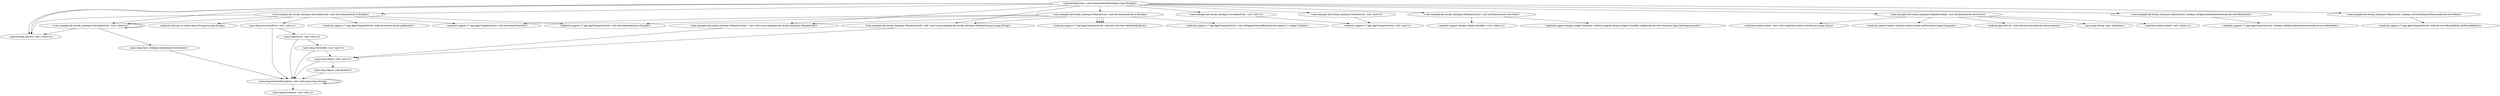 digraph "call-graph" {
    "<dummyMainClass: void dummyMainMethod(java.lang.String[])>"
    "<android.app.Activity: void <clinit>()>"
    "<dummyMainClass: void dummyMainMethod(java.lang.String[])>"->"<android.app.Activity: void <clinit>()>";
    "<dummyMainClass: void dummyMainMethod(java.lang.String[])>"->"<android.app.Activity: void <clinit>()>";
    "<com.example.lab.testak_textinput.SecondActivity: void <clinit>()>"
    "<dummyMainClass: void dummyMainMethod(java.lang.String[])>"->"<com.example.lab.testak_textinput.SecondActivity: void <clinit>()>";
    "<com.example.lab.testak_textinput.SecondActivity: void <clinit>()>"->"<com.example.lab.testak_textinput.SecondActivity: void <clinit>()>";
    "<com.example.lab.testak_textinput.SecondActivity: void <clinit>()>"->"<android.app.Activity: void <clinit>()>";
    "<java.lang.Class: boolean desiredAssertionStatus()>"
    "<com.example.lab.testak_textinput.SecondActivity: void <clinit>()>"->"<java.lang.Class: boolean desiredAssertionStatus()>";
    "<java.lang.RuntimeException: void <init>(java.lang.String)>"
    "<java.lang.Class: boolean desiredAssertionStatus()>"->"<java.lang.RuntimeException: void <init>(java.lang.String)>";
    "<java.lang.RuntimeException: void <init>(java.lang.String)>"->"<java.lang.RuntimeException: void <init>(java.lang.String)>";
    "<java.lang.Exception: void <init>()>"
    "<java.lang.RuntimeException: void <init>(java.lang.String)>"->"<java.lang.Exception: void <init>()>";
    "<com.example.lab.testak_textinput.SecondActivity: void <init>()>"
    "<dummyMainClass: void dummyMainMethod(java.lang.String[])>"->"<com.example.lab.testak_textinput.SecondActivity: void <init>()>";
    "<com.example.lab.testak_textinput.SecondActivity: void onCreate(android.os.Bundle)>"
    "<dummyMainClass: void dummyMainMethod(java.lang.String[])>"->"<com.example.lab.testak_textinput.SecondActivity: void onCreate(android.os.Bundle)>";
    "<com.example.lab.testak_textinput.SecondActivity: void onCreate(android.os.Bundle)>"->"<com.example.lab.testak_textinput.SecondActivity: void <clinit>()>";
    "<android.util.Log: int e(java.lang.String,java.lang.String)>"
    "<com.example.lab.testak_textinput.SecondActivity: void onCreate(android.os.Bundle)>"->"<android.util.Log: int e(java.lang.String,java.lang.String)>";
    "<com.example.lab.testak_textinput.SecondActivity: void onCreate(android.os.Bundle)>"->"<android.app.Activity: void <clinit>()>";
    "<java.lang.AssertionError: void <init>()>"
    "<com.example.lab.testak_textinput.SecondActivity: void onCreate(android.os.Bundle)>"->"<java.lang.AssertionError: void <init>()>";
    "<java.lang.AssertionError: void <init>()>"->"<java.lang.RuntimeException: void <init>(java.lang.String)>";
    "<java.lang.Error: void <init>()>"
    "<java.lang.AssertionError: void <init>()>"->"<java.lang.Error: void <init>()>";
    "<java.lang.Error: void <init>()>"->"<java.lang.RuntimeException: void <init>(java.lang.String)>";
    "<java.lang.Throwable: void <init>()>"
    "<java.lang.Error: void <init>()>"->"<java.lang.Throwable: void <init>()>";
    "<java.lang.Throwable: void <init>()>"->"<java.lang.RuntimeException: void <init>(java.lang.String)>";
    "<java.lang.Object: void <init>()>"
    "<java.lang.Throwable: void <init>()>"->"<java.lang.Object: void <init>()>";
    "<java.lang.Object: void finalize()>"
    "<java.lang.Object: void <init>()>"->"<java.lang.Object: void finalize()>";
    "<java.lang.Object: void finalize()>"->"<java.lang.RuntimeException: void <init>(java.lang.String)>";
    "<java.lang.Object: void <init>()>"->"<java.lang.RuntimeException: void <init>(java.lang.String)>";
    "<android.support.v7.app.AppCompatActivity: void onCreate(android.os.Bundle)>"
    "<com.example.lab.testak_textinput.SecondActivity: void onCreate(android.os.Bundle)>"->"<android.support.v7.app.AppCompatActivity: void onCreate(android.os.Bundle)>";
    "<android.support.v7.app.AppCompatActivity: void setContentView(int)>"
    "<com.example.lab.testak_textinput.SecondActivity: void onCreate(android.os.Bundle)>"->"<android.support.v7.app.AppCompatActivity: void setContentView(int)>";
    "<android.support.v7.app.AppCompatActivity: android.content.Intent getIntent()>"
    "<com.example.lab.testak_textinput.SecondActivity: void onCreate(android.os.Bundle)>"->"<android.support.v7.app.AppCompatActivity: android.content.Intent getIntent()>";
    "<android.support.v7.app.AppCompatActivity: void <init>()>"
    "<com.example.lab.testak_textinput.SecondActivity: void <init>()>"->"<android.support.v7.app.AppCompatActivity: void <init>()>";
    "<com.example.lab.testak_textinput.MainActivity$1: void <init>(com.example.lab.testak_textinput.MainActivity)>"
    "<dummyMainClass: void dummyMainMethod(java.lang.String[])>"->"<com.example.lab.testak_textinput.MainActivity$1: void <init>(com.example.lab.testak_textinput.MainActivity)>";
    "<com.example.lab.testak_textinput.MainActivity$1: void onClick(android.view.View)>"
    "<dummyMainClass: void dummyMainMethod(java.lang.String[])>"->"<com.example.lab.testak_textinput.MainActivity$1: void onClick(android.view.View)>";
    "<android.support.design.widget.Snackbar: void <clinit>()>"
    "<com.example.lab.testak_textinput.MainActivity$1: void onClick(android.view.View)>"->"<android.support.design.widget.Snackbar: void <clinit>()>";
    "<android.support.design.widget.Snackbar: android.support.design.widget.Snackbar make(android.view.View,java.lang.CharSequence,int)>"
    "<com.example.lab.testak_textinput.MainActivity$1: void onClick(android.view.View)>"->"<android.support.design.widget.Snackbar: android.support.design.widget.Snackbar make(android.view.View,java.lang.CharSequence,int)>";
    "<com.example.lab.testak_textinput.MainActivity$1: void <init>(com.example.lab.testak_textinput.MainActivity)>"->"<java.lang.Object: void <init>()>";
    "<com.example.lab.testak_textinput.MainActivity$2: void <init>(com.example.lab.testak_textinput.MainActivity,java.lang.String)>"
    "<dummyMainClass: void dummyMainMethod(java.lang.String[])>"->"<com.example.lab.testak_textinput.MainActivity$2: void <init>(com.example.lab.testak_textinput.MainActivity,java.lang.String)>";
    "<com.example.lab.testak_textinput.MainActivity$2: void onClick(android.view.View)>"
    "<dummyMainClass: void dummyMainMethod(java.lang.String[])>"->"<com.example.lab.testak_textinput.MainActivity$2: void onClick(android.view.View)>";
    "<android.content.Intent: void <clinit>()>"
    "<com.example.lab.testak_textinput.MainActivity$2: void onClick(android.view.View)>"->"<android.content.Intent: void <clinit>()>";
    "<android.content.Intent: void <init>(android.content.Context,java.lang.Class)>"
    "<com.example.lab.testak_textinput.MainActivity$2: void onClick(android.view.View)>"->"<android.content.Intent: void <init>(android.content.Context,java.lang.Class)>";
    "<android.content.Intent: android.content.Intent putExtra(java.lang.String,int)>"
    "<com.example.lab.testak_textinput.MainActivity$2: void onClick(android.view.View)>"->"<android.content.Intent: android.content.Intent putExtra(java.lang.String,int)>";
    "<com.example.lab.testak_textinput.MainActivity$2: void <init>(com.example.lab.testak_textinput.MainActivity,java.lang.String)>"->"<java.lang.Object: void <init>()>";
    "<com.example.lab.testak_textinput.MainActivity: void <init>()>"
    "<dummyMainClass: void dummyMainMethod(java.lang.String[])>"->"<com.example.lab.testak_textinput.MainActivity: void <init>()>";
    "<com.example.lab.testak_textinput.MainActivity: void onCreate(android.os.Bundle)>"
    "<dummyMainClass: void dummyMainMethod(java.lang.String[])>"->"<com.example.lab.testak_textinput.MainActivity: void onCreate(android.os.Bundle)>";
    "<com.example.lab.testak_textinput.MainActivity: boolean onOptionsItemSelected(android.view.MenuItem)>"
    "<dummyMainClass: void dummyMainMethod(java.lang.String[])>"->"<com.example.lab.testak_textinput.MainActivity: boolean onOptionsItemSelected(android.view.MenuItem)>";
    "<com.example.lab.testak_textinput.MainActivity: boolean onCreateOptionsMenu(android.view.Menu)>"
    "<dummyMainClass: void dummyMainMethod(java.lang.String[])>"->"<com.example.lab.testak_textinput.MainActivity: boolean onCreateOptionsMenu(android.view.Menu)>";
    "<android.support.v7.app.AppCompatActivity: android.view.MenuInflater getMenuInflater()>"
    "<com.example.lab.testak_textinput.MainActivity: boolean onCreateOptionsMenu(android.view.Menu)>"->"<android.support.v7.app.AppCompatActivity: android.view.MenuInflater getMenuInflater()>";
    "<android.support.v7.app.AppCompatActivity: boolean onOptionsItemSelected(android.view.MenuItem)>"
    "<com.example.lab.testak_textinput.MainActivity: boolean onOptionsItemSelected(android.view.MenuItem)>"->"<android.support.v7.app.AppCompatActivity: boolean onOptionsItemSelected(android.view.MenuItem)>";
    "<com.example.lab.testak_textinput.MainActivity: void onCreate(android.os.Bundle)>"->"<com.example.lab.testak_textinput.MainActivity$2: void <init>(com.example.lab.testak_textinput.MainActivity,java.lang.String)>";
    "<com.example.lab.testak_textinput.MainActivity: void onCreate(android.os.Bundle)>"->"<com.example.lab.testak_textinput.MainActivity$1: void <init>(com.example.lab.testak_textinput.MainActivity)>";
    "<com.example.lab.testak_textinput.MainActivity: void onCreate(android.os.Bundle)>"->"<android.support.v7.app.AppCompatActivity: void onCreate(android.os.Bundle)>";
    "<com.example.lab.testak_textinput.MainActivity: void onCreate(android.os.Bundle)>"->"<android.support.v7.app.AppCompatActivity: void setContentView(int)>";
    "<android.support.v7.app.AppCompatActivity: android.view.View findViewById(int)>"
    "<com.example.lab.testak_textinput.MainActivity: void onCreate(android.os.Bundle)>"->"<android.support.v7.app.AppCompatActivity: android.view.View findViewById(int)>";
    "<android.support.v7.app.AppCompatActivity: void setSupportActionBar(android.support.v7.widget.Toolbar)>"
    "<com.example.lab.testak_textinput.MainActivity: void onCreate(android.os.Bundle)>"->"<android.support.v7.app.AppCompatActivity: void setSupportActionBar(android.support.v7.widget.Toolbar)>";
    "<com.example.lab.testak_textinput.MainActivity: void onCreate(android.os.Bundle)>"->"<android.support.v7.app.AppCompatActivity: android.view.View findViewById(int)>";
    "<com.example.lab.testak_textinput.MainActivity: void onCreate(android.os.Bundle)>"->"<android.support.v7.app.AppCompatActivity: android.view.View findViewById(int)>";
    "<com.example.lab.testak_textinput.MainActivity: void onCreate(android.os.Bundle)>"->"<android.support.v7.app.AppCompatActivity: android.view.View findViewById(int)>";
    "<com.example.lab.testak_textinput.MainActivity: void <init>()>"->"<android.support.v7.app.AppCompatActivity: void <init>()>";
    "<android.app.Activity: void startActivity(android.content.Intent)>"
    "<com.example.lab.testak_textinput.MainActivity$2: void onClick(android.view.View)>"->"<android.app.Activity: void startActivity(android.content.Intent)>";
    "<java.lang.String: char charAt(int)>"
    "<com.example.lab.testak_textinput.MainActivity$2: void onClick(android.view.View)>"->"<java.lang.String: char charAt(int)>";
}
